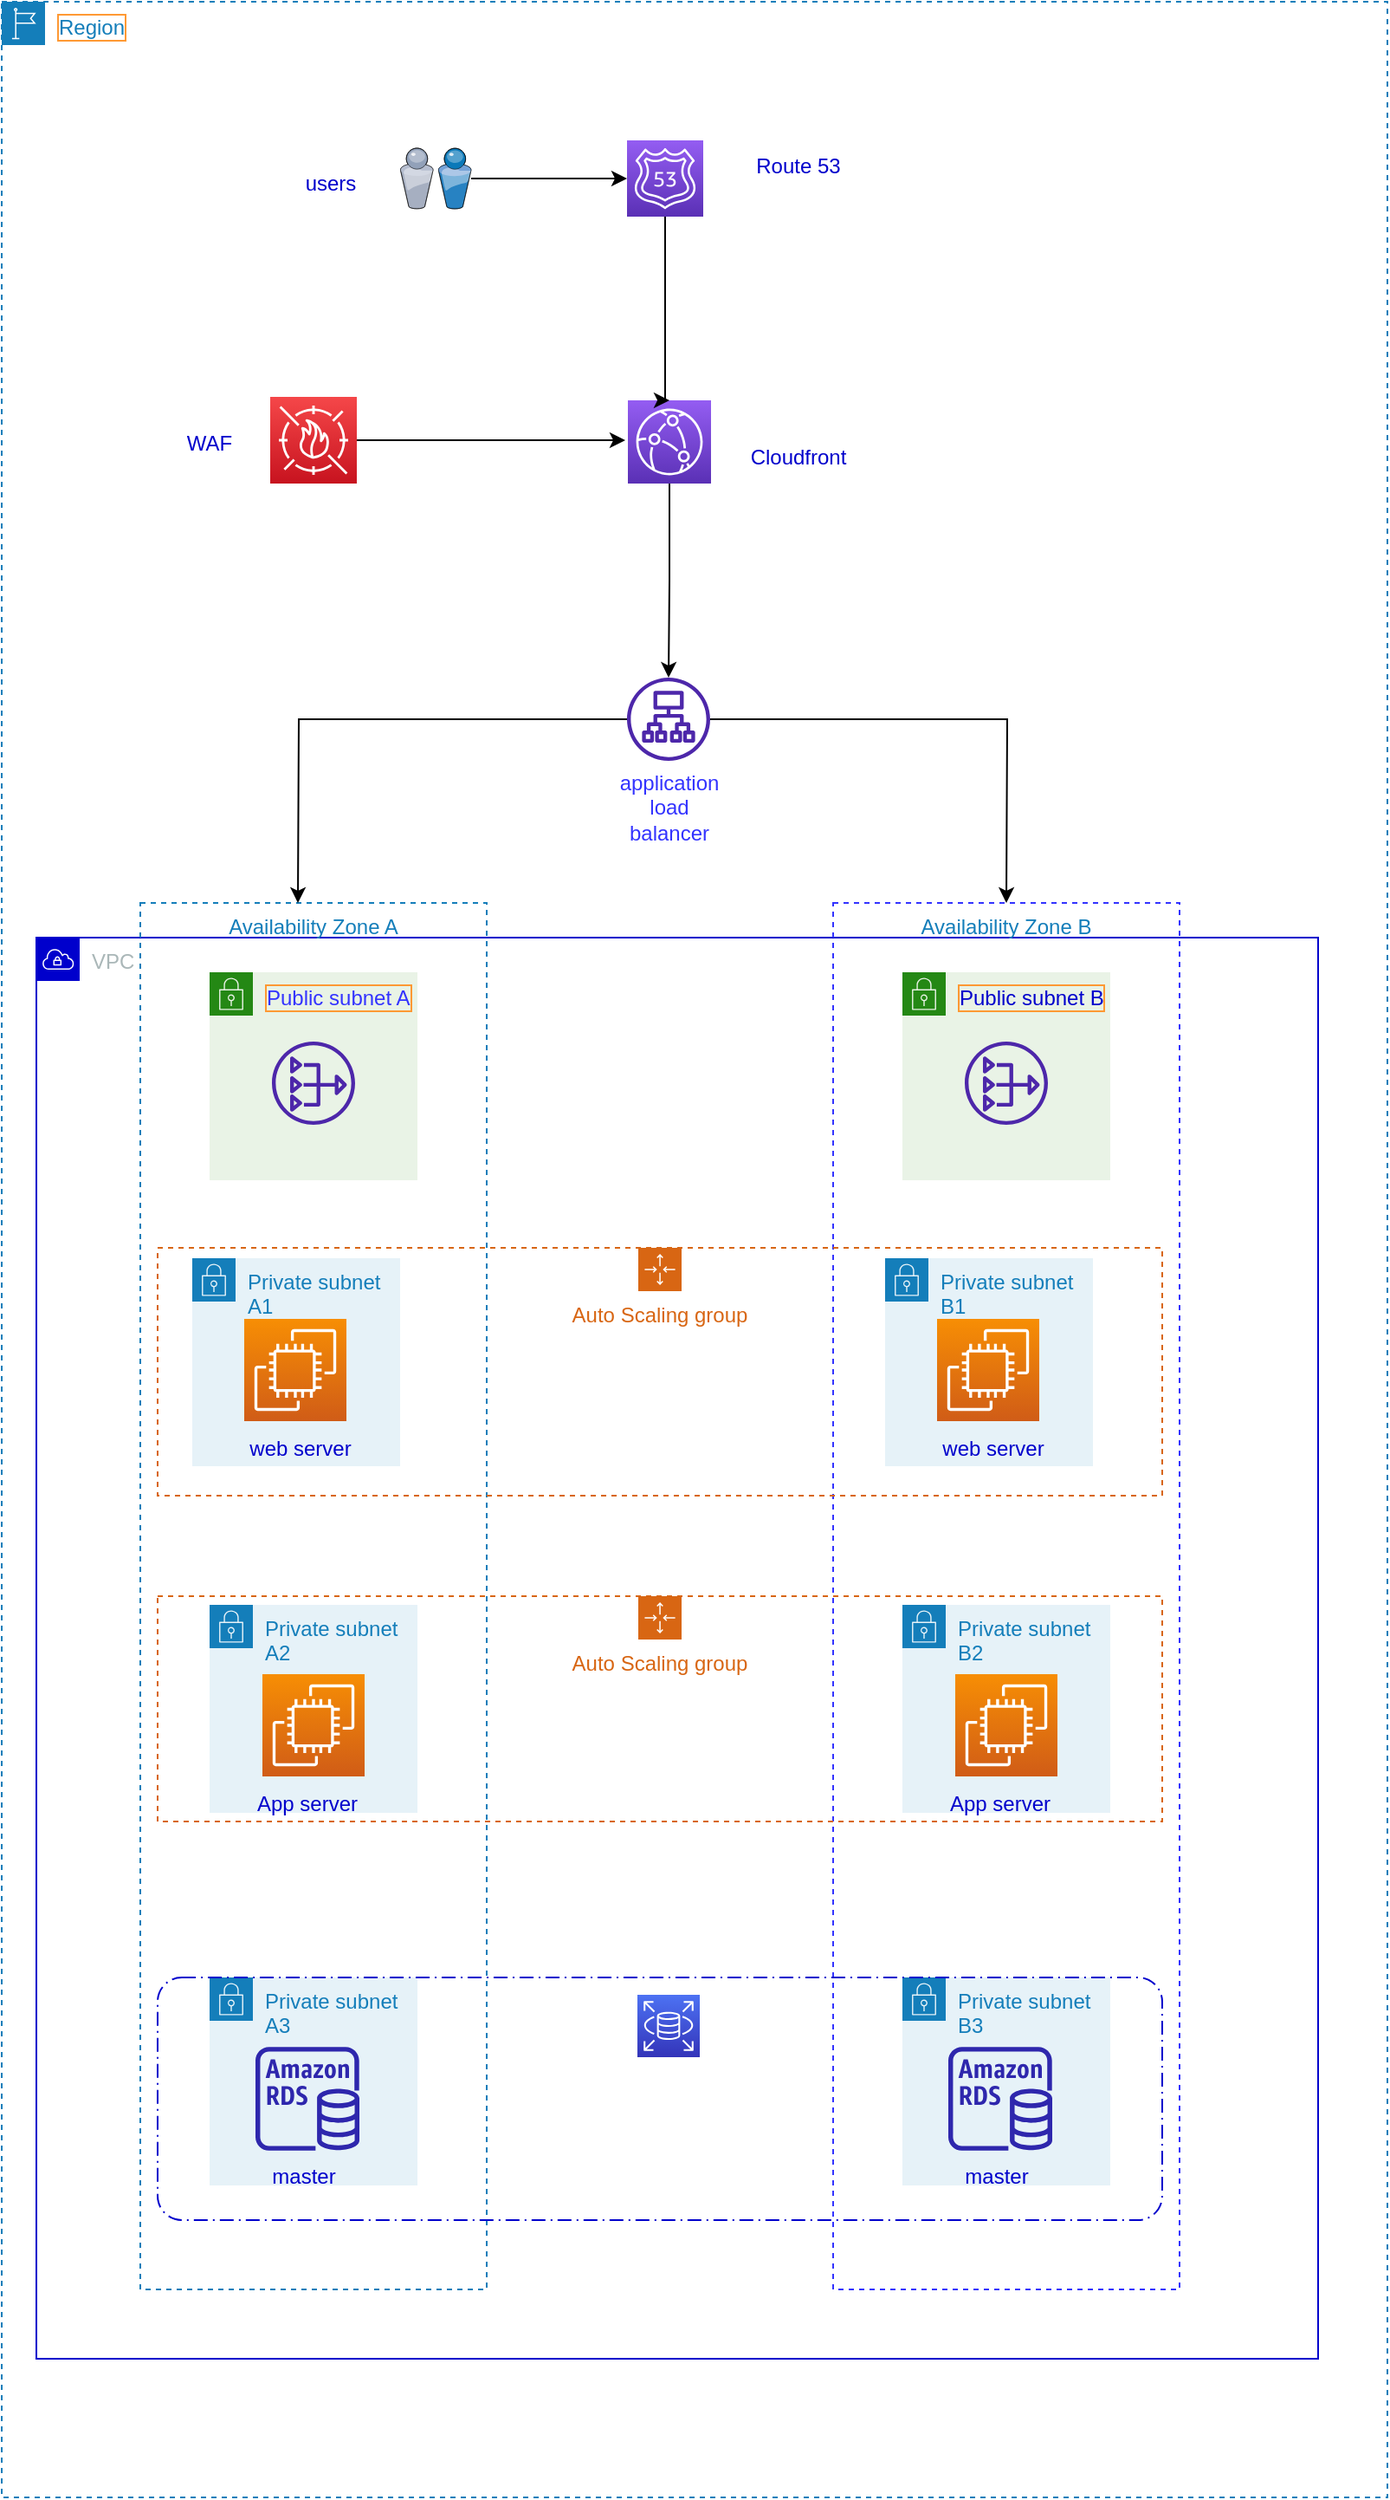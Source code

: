 <mxfile version="20.8.23" type="github">
  <diagram name="Page-1" id="se5P5048dr1RO_rwxQzP">
    <mxGraphModel dx="1192" dy="427" grid="1" gridSize="10" guides="1" tooltips="1" connect="1" arrows="1" fold="1" page="1" pageScale="1" pageWidth="850" pageHeight="1100" math="0" shadow="0">
      <root>
        <mxCell id="0" />
        <mxCell id="1" parent="0" />
        <mxCell id="IpJIwdVtqQLgT5UMToAP-4" value="VPC" style="points=[[0,0],[0.25,0],[0.5,0],[0.75,0],[1,0],[1,0.25],[1,0.5],[1,0.75],[1,1],[0.75,1],[0.5,1],[0.25,1],[0,1],[0,0.75],[0,0.5],[0,0.25]];outlineConnect=0;gradientColor=none;html=1;whiteSpace=wrap;fontSize=12;fontStyle=0;container=0;pointerEvents=0;collapsible=0;recursiveResize=0;shape=mxgraph.aws4.group;grIcon=mxgraph.aws4.group_vpc;strokeColor=#0000CC;fillColor=none;verticalAlign=top;align=left;spacingLeft=30;fontColor=#AAB7B8;dashed=0;" vertex="1" parent="1">
          <mxGeometry x="60" y="620" width="740" height="820" as="geometry" />
        </mxCell>
        <mxCell id="IpJIwdVtqQLgT5UMToAP-5" value="Private subnet A1" style="points=[[0,0],[0.25,0],[0.5,0],[0.75,0],[1,0],[1,0.25],[1,0.5],[1,0.75],[1,1],[0.75,1],[0.5,1],[0.25,1],[0,1],[0,0.75],[0,0.5],[0,0.25]];outlineConnect=0;gradientColor=none;html=1;whiteSpace=wrap;fontSize=12;fontStyle=0;container=1;pointerEvents=0;collapsible=0;recursiveResize=0;shape=mxgraph.aws4.group;grIcon=mxgraph.aws4.group_security_group;grStroke=0;strokeColor=#147EBA;fillColor=#E6F2F8;verticalAlign=top;align=left;spacingLeft=30;fontColor=#147EBA;dashed=0;" vertex="1" parent="1">
          <mxGeometry x="150" y="805" width="120" height="120" as="geometry" />
        </mxCell>
        <mxCell id="IpJIwdVtqQLgT5UMToAP-10" value="" style="sketch=0;points=[[0,0,0],[0.25,0,0],[0.5,0,0],[0.75,0,0],[1,0,0],[0,1,0],[0.25,1,0],[0.5,1,0],[0.75,1,0],[1,1,0],[0,0.25,0],[0,0.5,0],[0,0.75,0],[1,0.25,0],[1,0.5,0],[1,0.75,0]];outlineConnect=0;fontColor=#232F3E;gradientColor=#F78E04;gradientDirection=north;fillColor=#D05C17;strokeColor=#ffffff;dashed=0;verticalLabelPosition=bottom;verticalAlign=top;align=center;html=1;fontSize=12;fontStyle=0;aspect=fixed;shape=mxgraph.aws4.resourceIcon;resIcon=mxgraph.aws4.ec2;" vertex="1" parent="IpJIwdVtqQLgT5UMToAP-5">
          <mxGeometry x="30" y="35" width="59" height="59" as="geometry" />
        </mxCell>
        <mxCell id="IpJIwdVtqQLgT5UMToAP-13" value="&lt;font&gt;web server&lt;/font&gt;" style="text;strokeColor=none;align=center;fillColor=none;html=1;verticalAlign=middle;whiteSpace=wrap;rounded=0;fontColor=#0000CC;" vertex="1" parent="IpJIwdVtqQLgT5UMToAP-5">
          <mxGeometry x="30" y="105" width="65" height="10" as="geometry" />
        </mxCell>
        <mxCell id="IpJIwdVtqQLgT5UMToAP-6" value="Private subnet A2" style="points=[[0,0],[0.25,0],[0.5,0],[0.75,0],[1,0],[1,0.25],[1,0.5],[1,0.75],[1,1],[0.75,1],[0.5,1],[0.25,1],[0,1],[0,0.75],[0,0.5],[0,0.25]];outlineConnect=0;gradientColor=none;html=1;whiteSpace=wrap;fontSize=12;fontStyle=0;container=1;pointerEvents=0;collapsible=0;recursiveResize=0;shape=mxgraph.aws4.group;grIcon=mxgraph.aws4.group_security_group;grStroke=0;strokeColor=#147EBA;fillColor=#E6F2F8;verticalAlign=top;align=left;spacingLeft=30;fontColor=#147EBA;dashed=0;" vertex="1" parent="1">
          <mxGeometry x="160" y="1005" width="120" height="120" as="geometry" />
        </mxCell>
        <mxCell id="IpJIwdVtqQLgT5UMToAP-11" value="" style="sketch=0;points=[[0,0,0],[0.25,0,0],[0.5,0,0],[0.75,0,0],[1,0,0],[0,1,0],[0.25,1,0],[0.5,1,0],[0.75,1,0],[1,1,0],[0,0.25,0],[0,0.5,0],[0,0.75,0],[1,0.25,0],[1,0.5,0],[1,0.75,0]];outlineConnect=0;fontColor=#232F3E;gradientColor=#F78E04;gradientDirection=north;fillColor=#D05C17;strokeColor=#ffffff;dashed=0;verticalLabelPosition=bottom;verticalAlign=top;align=center;html=1;fontSize=12;fontStyle=0;aspect=fixed;shape=mxgraph.aws4.resourceIcon;resIcon=mxgraph.aws4.ec2;" vertex="1" parent="IpJIwdVtqQLgT5UMToAP-6">
          <mxGeometry x="30.5" y="40" width="59" height="59" as="geometry" />
        </mxCell>
        <mxCell id="IpJIwdVtqQLgT5UMToAP-12" value="" style="shape=image;html=1;verticalAlign=top;verticalLabelPosition=bottom;labelBackgroundColor=#ffffff;imageAspect=0;aspect=fixed;image=https://cdn2.iconfinder.com/data/icons/crystalproject/128x128/apps/linuxconf.png;strokeColor=#0000CC;" vertex="1" parent="IpJIwdVtqQLgT5UMToAP-6">
          <mxGeometry x="43.5" y="60" width="26" height="26" as="geometry" />
        </mxCell>
        <mxCell id="IpJIwdVtqQLgT5UMToAP-16" value="&lt;font&gt;App server&lt;/font&gt;" style="text;strokeColor=none;align=center;fillColor=none;html=1;verticalAlign=middle;whiteSpace=wrap;rounded=0;fontColor=#0000CC;" vertex="1" parent="IpJIwdVtqQLgT5UMToAP-6">
          <mxGeometry x="24" y="110" width="65" height="10" as="geometry" />
        </mxCell>
        <mxCell id="IpJIwdVtqQLgT5UMToAP-8" value="Private subnet A3" style="points=[[0,0],[0.25,0],[0.5,0],[0.75,0],[1,0],[1,0.25],[1,0.5],[1,0.75],[1,1],[0.75,1],[0.5,1],[0.25,1],[0,1],[0,0.75],[0,0.5],[0,0.25]];outlineConnect=0;gradientColor=none;html=1;whiteSpace=wrap;fontSize=12;fontStyle=0;container=1;pointerEvents=0;collapsible=0;recursiveResize=0;shape=mxgraph.aws4.group;grIcon=mxgraph.aws4.group_security_group;grStroke=0;strokeColor=#147EBA;fillColor=#E6F2F8;verticalAlign=top;align=left;spacingLeft=30;fontColor=#147EBA;dashed=0;" vertex="1" parent="1">
          <mxGeometry x="160" y="1220" width="120" height="120" as="geometry" />
        </mxCell>
        <mxCell id="IpJIwdVtqQLgT5UMToAP-9" value="" style="sketch=0;outlineConnect=0;fontColor=#232F3E;gradientColor=none;fillColor=#2E27AD;strokeColor=none;dashed=0;verticalLabelPosition=bottom;verticalAlign=top;align=center;html=1;fontSize=12;fontStyle=0;aspect=fixed;pointerEvents=1;shape=mxgraph.aws4.rds_instance;" vertex="1" parent="IpJIwdVtqQLgT5UMToAP-8">
          <mxGeometry x="26.5" y="40" width="60" height="60" as="geometry" />
        </mxCell>
        <mxCell id="IpJIwdVtqQLgT5UMToAP-18" value="master" style="text;strokeColor=none;align=center;fillColor=none;html=1;verticalAlign=middle;whiteSpace=wrap;rounded=0;fontColor=#0000CC;" vertex="1" parent="IpJIwdVtqQLgT5UMToAP-8">
          <mxGeometry x="21.5" y="110" width="65" height="10" as="geometry" />
        </mxCell>
        <mxCell id="IpJIwdVtqQLgT5UMToAP-19" value="Availability Zone A" style="fillColor=none;strokeColor=#147EBA;dashed=1;verticalAlign=top;fontStyle=0;fontColor=#147EBA;movable=1;resizable=1;rotatable=1;deletable=1;editable=1;locked=0;connectable=1;" vertex="1" parent="1">
          <mxGeometry x="120" y="600" width="200" height="800" as="geometry" />
        </mxCell>
        <mxCell id="IpJIwdVtqQLgT5UMToAP-27" value="Private subnet B1" style="points=[[0,0],[0.25,0],[0.5,0],[0.75,0],[1,0],[1,0.25],[1,0.5],[1,0.75],[1,1],[0.75,1],[0.5,1],[0.25,1],[0,1],[0,0.75],[0,0.5],[0,0.25]];outlineConnect=0;gradientColor=none;html=1;whiteSpace=wrap;fontSize=12;fontStyle=0;container=1;pointerEvents=0;collapsible=0;recursiveResize=0;shape=mxgraph.aws4.group;grIcon=mxgraph.aws4.group_security_group;grStroke=0;strokeColor=#147EBA;fillColor=#E6F2F8;verticalAlign=top;align=left;spacingLeft=30;fontColor=#147EBA;dashed=0;" vertex="1" parent="1">
          <mxGeometry x="550" y="805" width="120" height="120" as="geometry" />
        </mxCell>
        <mxCell id="IpJIwdVtqQLgT5UMToAP-28" value="" style="sketch=0;points=[[0,0,0],[0.25,0,0],[0.5,0,0],[0.75,0,0],[1,0,0],[0,1,0],[0.25,1,0],[0.5,1,0],[0.75,1,0],[1,1,0],[0,0.25,0],[0,0.5,0],[0,0.75,0],[1,0.25,0],[1,0.5,0],[1,0.75,0]];outlineConnect=0;fontColor=#232F3E;gradientColor=#F78E04;gradientDirection=north;fillColor=#D05C17;strokeColor=#ffffff;dashed=0;verticalLabelPosition=bottom;verticalAlign=top;align=center;html=1;fontSize=12;fontStyle=0;aspect=fixed;shape=mxgraph.aws4.resourceIcon;resIcon=mxgraph.aws4.ec2;" vertex="1" parent="IpJIwdVtqQLgT5UMToAP-27">
          <mxGeometry x="30" y="35" width="59" height="59" as="geometry" />
        </mxCell>
        <mxCell id="IpJIwdVtqQLgT5UMToAP-29" value="&lt;font&gt;web server&lt;/font&gt;" style="text;strokeColor=none;align=center;fillColor=none;html=1;verticalAlign=middle;whiteSpace=wrap;rounded=0;fontColor=#0000CC;" vertex="1" parent="IpJIwdVtqQLgT5UMToAP-27">
          <mxGeometry x="30" y="105" width="65" height="10" as="geometry" />
        </mxCell>
        <mxCell id="IpJIwdVtqQLgT5UMToAP-30" value="Private subnet B2" style="points=[[0,0],[0.25,0],[0.5,0],[0.75,0],[1,0],[1,0.25],[1,0.5],[1,0.75],[1,1],[0.75,1],[0.5,1],[0.25,1],[0,1],[0,0.75],[0,0.5],[0,0.25]];outlineConnect=0;gradientColor=none;html=1;whiteSpace=wrap;fontSize=12;fontStyle=0;container=1;pointerEvents=0;collapsible=0;recursiveResize=0;shape=mxgraph.aws4.group;grIcon=mxgraph.aws4.group_security_group;grStroke=0;strokeColor=#147EBA;fillColor=#E6F2F8;verticalAlign=top;align=left;spacingLeft=30;fontColor=#147EBA;dashed=0;" vertex="1" parent="1">
          <mxGeometry x="560" y="1005" width="120" height="120" as="geometry" />
        </mxCell>
        <mxCell id="IpJIwdVtqQLgT5UMToAP-31" value="" style="sketch=0;points=[[0,0,0],[0.25,0,0],[0.5,0,0],[0.75,0,0],[1,0,0],[0,1,0],[0.25,1,0],[0.5,1,0],[0.75,1,0],[1,1,0],[0,0.25,0],[0,0.5,0],[0,0.75,0],[1,0.25,0],[1,0.5,0],[1,0.75,0]];outlineConnect=0;fontColor=#232F3E;gradientColor=#F78E04;gradientDirection=north;fillColor=#D05C17;strokeColor=#ffffff;dashed=0;verticalLabelPosition=bottom;verticalAlign=top;align=center;html=1;fontSize=12;fontStyle=0;aspect=fixed;shape=mxgraph.aws4.resourceIcon;resIcon=mxgraph.aws4.ec2;" vertex="1" parent="IpJIwdVtqQLgT5UMToAP-30">
          <mxGeometry x="30.5" y="40" width="59" height="59" as="geometry" />
        </mxCell>
        <mxCell id="IpJIwdVtqQLgT5UMToAP-32" value="" style="shape=image;html=1;verticalAlign=top;verticalLabelPosition=bottom;labelBackgroundColor=#ffffff;imageAspect=0;aspect=fixed;image=https://cdn2.iconfinder.com/data/icons/crystalproject/128x128/apps/linuxconf.png;strokeColor=#0000CC;" vertex="1" parent="IpJIwdVtqQLgT5UMToAP-30">
          <mxGeometry x="43.5" y="60" width="26" height="26" as="geometry" />
        </mxCell>
        <mxCell id="IpJIwdVtqQLgT5UMToAP-33" value="&lt;font&gt;App server&lt;/font&gt;" style="text;strokeColor=none;align=center;fillColor=none;html=1;verticalAlign=middle;whiteSpace=wrap;rounded=0;fontColor=#0000CC;" vertex="1" parent="IpJIwdVtqQLgT5UMToAP-30">
          <mxGeometry x="24" y="110" width="65" height="10" as="geometry" />
        </mxCell>
        <mxCell id="IpJIwdVtqQLgT5UMToAP-34" value="Private subnet B3" style="points=[[0,0],[0.25,0],[0.5,0],[0.75,0],[1,0],[1,0.25],[1,0.5],[1,0.75],[1,1],[0.75,1],[0.5,1],[0.25,1],[0,1],[0,0.75],[0,0.5],[0,0.25]];outlineConnect=0;gradientColor=none;html=1;whiteSpace=wrap;fontSize=12;fontStyle=0;container=1;pointerEvents=0;collapsible=0;recursiveResize=0;shape=mxgraph.aws4.group;grIcon=mxgraph.aws4.group_security_group;grStroke=0;strokeColor=#147EBA;fillColor=#E6F2F8;verticalAlign=top;align=left;spacingLeft=30;fontColor=#147EBA;dashed=0;" vertex="1" parent="1">
          <mxGeometry x="560" y="1220" width="120" height="120" as="geometry" />
        </mxCell>
        <mxCell id="IpJIwdVtqQLgT5UMToAP-35" value="" style="sketch=0;outlineConnect=0;fontColor=#232F3E;gradientColor=none;fillColor=#2E27AD;strokeColor=none;dashed=0;verticalLabelPosition=bottom;verticalAlign=top;align=center;html=1;fontSize=12;fontStyle=0;aspect=fixed;pointerEvents=1;shape=mxgraph.aws4.rds_instance;" vertex="1" parent="IpJIwdVtqQLgT5UMToAP-34">
          <mxGeometry x="26.5" y="40" width="60" height="60" as="geometry" />
        </mxCell>
        <mxCell id="IpJIwdVtqQLgT5UMToAP-36" value="master" style="text;strokeColor=none;align=center;fillColor=none;html=1;verticalAlign=middle;whiteSpace=wrap;rounded=0;fontColor=#0000CC;" vertex="1" parent="IpJIwdVtqQLgT5UMToAP-34">
          <mxGeometry x="21.5" y="110" width="65" height="10" as="geometry" />
        </mxCell>
        <mxCell id="IpJIwdVtqQLgT5UMToAP-37" value="Availability Zone B" style="fillColor=none;strokeColor=#3333FF;dashed=1;verticalAlign=top;fontStyle=0;fontColor=#147EBA;movable=1;resizable=1;rotatable=1;deletable=1;editable=1;locked=0;connectable=1;" vertex="1" parent="1">
          <mxGeometry x="520" y="600" width="200" height="800" as="geometry" />
        </mxCell>
        <mxCell id="IpJIwdVtqQLgT5UMToAP-39" value="Auto Scaling group" style="points=[[0,0],[0.25,0],[0.5,0],[0.75,0],[1,0],[1,0.25],[1,0.5],[1,0.75],[1,1],[0.75,1],[0.5,1],[0.25,1],[0,1],[0,0.75],[0,0.5],[0,0.25]];outlineConnect=0;gradientColor=none;html=1;whiteSpace=wrap;fontSize=12;fontStyle=0;container=1;pointerEvents=0;collapsible=0;recursiveResize=0;shape=mxgraph.aws4.groupCenter;grIcon=mxgraph.aws4.group_auto_scaling_group;grStroke=1;strokeColor=#D86613;fillColor=none;verticalAlign=top;align=center;fontColor=#D86613;dashed=1;spacingTop=25;" vertex="1" parent="1">
          <mxGeometry x="130" y="799" width="580" height="143" as="geometry" />
        </mxCell>
        <mxCell id="IpJIwdVtqQLgT5UMToAP-43" value="" style="shape=image;html=1;verticalAlign=top;verticalLabelPosition=bottom;labelBackgroundColor=#ffffff;imageAspect=0;aspect=fixed;image=https://cdn2.iconfinder.com/data/icons/crystalproject/128x128/apps/linuxconf.png;labelBorderColor=#FF9933;strokeColor=#3333FF;strokeWidth=1;fontColor=#D86613;" vertex="1" parent="IpJIwdVtqQLgT5UMToAP-39">
          <mxGeometry x="480.5" y="60" width="20.5" height="20.5" as="geometry" />
        </mxCell>
        <mxCell id="IpJIwdVtqQLgT5UMToAP-44" value="" style="shape=image;html=1;verticalAlign=top;verticalLabelPosition=bottom;labelBackgroundColor=#ffffff;imageAspect=0;aspect=fixed;image=https://cdn2.iconfinder.com/data/icons/crystalproject/128x128/apps/linuxconf.png;labelBorderColor=#FF9933;strokeColor=#3333FF;strokeWidth=1;fontColor=#D86613;" vertex="1" parent="IpJIwdVtqQLgT5UMToAP-39">
          <mxGeometry x="80" y="60" width="23" height="23" as="geometry" />
        </mxCell>
        <mxCell id="IpJIwdVtqQLgT5UMToAP-40" value="Auto Scaling group" style="points=[[0,0],[0.25,0],[0.5,0],[0.75,0],[1,0],[1,0.25],[1,0.5],[1,0.75],[1,1],[0.75,1],[0.5,1],[0.25,1],[0,1],[0,0.75],[0,0.5],[0,0.25]];outlineConnect=0;gradientColor=none;html=1;whiteSpace=wrap;fontSize=12;fontStyle=0;container=1;pointerEvents=0;collapsible=0;recursiveResize=0;shape=mxgraph.aws4.groupCenter;grIcon=mxgraph.aws4.group_auto_scaling_group;grStroke=1;strokeColor=#D86613;fillColor=none;verticalAlign=top;align=center;fontColor=#D86613;dashed=1;spacingTop=25;" vertex="1" parent="1">
          <mxGeometry x="130" y="1000" width="580" height="130" as="geometry" />
        </mxCell>
        <mxCell id="IpJIwdVtqQLgT5UMToAP-41" value="" style="sketch=0;points=[[0,0,0],[0.25,0,0],[0.5,0,0],[0.75,0,0],[1,0,0],[0,1,0],[0.25,1,0],[0.5,1,0],[0.75,1,0],[1,1,0],[0,0.25,0],[0,0.5,0],[0,0.75,0],[1,0.25,0],[1,0.5,0],[1,0.75,0]];outlineConnect=0;fontColor=#232F3E;gradientColor=#4D72F3;gradientDirection=north;fillColor=#3334B9;strokeColor=#ffffff;dashed=0;verticalLabelPosition=bottom;verticalAlign=top;align=center;html=1;fontSize=12;fontStyle=0;aspect=fixed;shape=mxgraph.aws4.resourceIcon;resIcon=mxgraph.aws4.rds;" vertex="1" parent="1">
          <mxGeometry x="407" y="1230" width="36" height="36" as="geometry" />
        </mxCell>
        <mxCell id="IpJIwdVtqQLgT5UMToAP-42" value="" style="rounded=1;arcSize=10;dashed=1;fillColor=none;gradientColor=none;dashPattern=8 3 1 3;strokeWidth=1;strokeColor=#0000CC;fontColor=#D86613;labelBorderColor=#FF9933;" vertex="1" parent="1">
          <mxGeometry x="130" y="1220" width="580" height="140" as="geometry" />
        </mxCell>
        <mxCell id="IpJIwdVtqQLgT5UMToAP-49" style="edgeStyle=orthogonalEdgeStyle;rounded=0;orthogonalLoop=1;jettySize=auto;html=1;fontColor=#3333FF;" edge="1" parent="1" source="IpJIwdVtqQLgT5UMToAP-45">
          <mxGeometry relative="1" as="geometry">
            <mxPoint x="620" y="600" as="targetPoint" />
          </mxGeometry>
        </mxCell>
        <mxCell id="IpJIwdVtqQLgT5UMToAP-50" style="edgeStyle=orthogonalEdgeStyle;rounded=0;orthogonalLoop=1;jettySize=auto;html=1;fontColor=#3333FF;" edge="1" parent="1" source="IpJIwdVtqQLgT5UMToAP-45">
          <mxGeometry relative="1" as="geometry">
            <mxPoint x="211" y="600" as="targetPoint" />
          </mxGeometry>
        </mxCell>
        <mxCell id="IpJIwdVtqQLgT5UMToAP-45" value="" style="sketch=0;outlineConnect=0;fontColor=#232F3E;gradientColor=none;fillColor=#4D27AA;strokeColor=none;dashed=0;verticalLabelPosition=bottom;verticalAlign=top;align=center;html=1;fontSize=12;fontStyle=0;aspect=fixed;pointerEvents=1;shape=mxgraph.aws4.application_load_balancer;labelBorderColor=#FF9933;strokeWidth=1;" vertex="1" parent="1">
          <mxGeometry x="401" y="470" width="48" height="48" as="geometry" />
        </mxCell>
        <mxCell id="IpJIwdVtqQLgT5UMToAP-46" value="application load balancer" style="text;strokeColor=none;align=center;fillColor=none;html=1;verticalAlign=middle;whiteSpace=wrap;rounded=0;fontColor=#3333FF;" vertex="1" parent="1">
          <mxGeometry x="396" y="530" width="59" height="30" as="geometry" />
        </mxCell>
        <mxCell id="IpJIwdVtqQLgT5UMToAP-53" value="Public subnet A" style="points=[[0,0],[0.25,0],[0.5,0],[0.75,0],[1,0],[1,0.25],[1,0.5],[1,0.75],[1,1],[0.75,1],[0.5,1],[0.25,1],[0,1],[0,0.75],[0,0.5],[0,0.25]];outlineConnect=0;gradientColor=none;html=1;whiteSpace=wrap;fontSize=12;fontStyle=0;container=1;pointerEvents=0;collapsible=0;recursiveResize=0;shape=mxgraph.aws4.group;grIcon=mxgraph.aws4.group_security_group;grStroke=0;strokeColor=#248814;fillColor=#E9F3E6;verticalAlign=top;align=left;spacingLeft=30;fontColor=#3333FF;dashed=0;labelBorderColor=#FF9933;strokeWidth=1;" vertex="1" parent="1">
          <mxGeometry x="160" y="640" width="120" height="120" as="geometry" />
        </mxCell>
        <mxCell id="IpJIwdVtqQLgT5UMToAP-58" value="" style="sketch=0;outlineConnect=0;fontColor=#232F3E;gradientColor=none;fillColor=#4D27AA;strokeColor=none;dashed=0;verticalLabelPosition=bottom;verticalAlign=top;align=center;html=1;fontSize=12;fontStyle=0;aspect=fixed;pointerEvents=1;shape=mxgraph.aws4.nat_gateway;labelBorderColor=#FF9933;strokeWidth=1;" vertex="1" parent="IpJIwdVtqQLgT5UMToAP-53">
          <mxGeometry x="36" y="40" width="48" height="48" as="geometry" />
        </mxCell>
        <mxCell id="IpJIwdVtqQLgT5UMToAP-57" value="Public subnet B" style="points=[[0,0],[0.25,0],[0.5,0],[0.75,0],[1,0],[1,0.25],[1,0.5],[1,0.75],[1,1],[0.75,1],[0.5,1],[0.25,1],[0,1],[0,0.75],[0,0.5],[0,0.25]];outlineConnect=0;gradientColor=none;html=1;whiteSpace=wrap;fontSize=12;fontStyle=0;container=1;pointerEvents=0;collapsible=0;recursiveResize=0;shape=mxgraph.aws4.group;grIcon=mxgraph.aws4.group_security_group;grStroke=0;strokeColor=#248814;fillColor=#E9F3E6;verticalAlign=top;align=left;spacingLeft=30;fontColor=#0000CC;dashed=0;labelBorderColor=#FF9933;strokeWidth=1;" vertex="1" parent="1">
          <mxGeometry x="560" y="640" width="120" height="120" as="geometry" />
        </mxCell>
        <mxCell id="IpJIwdVtqQLgT5UMToAP-59" value="" style="sketch=0;outlineConnect=0;fontColor=#232F3E;gradientColor=none;fillColor=#4D27AA;strokeColor=none;dashed=0;verticalLabelPosition=bottom;verticalAlign=top;align=center;html=1;fontSize=12;fontStyle=0;aspect=fixed;pointerEvents=1;shape=mxgraph.aws4.nat_gateway;labelBorderColor=#FF9933;strokeWidth=1;" vertex="1" parent="IpJIwdVtqQLgT5UMToAP-57">
          <mxGeometry x="36" y="40" width="48" height="48" as="geometry" />
        </mxCell>
        <mxCell id="IpJIwdVtqQLgT5UMToAP-69" style="edgeStyle=orthogonalEdgeStyle;rounded=0;orthogonalLoop=1;jettySize=auto;html=1;exitX=0.5;exitY=1;exitDx=0;exitDy=0;exitPerimeter=0;fontColor=#0000CC;" edge="1" parent="1" source="IpJIwdVtqQLgT5UMToAP-61" target="IpJIwdVtqQLgT5UMToAP-45">
          <mxGeometry relative="1" as="geometry" />
        </mxCell>
        <mxCell id="IpJIwdVtqQLgT5UMToAP-61" value="" style="sketch=0;points=[[0,0,0],[0.25,0,0],[0.5,0,0],[0.75,0,0],[1,0,0],[0,1,0],[0.25,1,0],[0.5,1,0],[0.75,1,0],[1,1,0],[0,0.25,0],[0,0.5,0],[0,0.75,0],[1,0.25,0],[1,0.5,0],[1,0.75,0]];outlineConnect=0;fontColor=#232F3E;gradientColor=#945DF2;gradientDirection=north;fillColor=#5A30B5;strokeColor=#ffffff;dashed=0;verticalLabelPosition=bottom;verticalAlign=top;align=center;html=1;fontSize=12;fontStyle=0;aspect=fixed;shape=mxgraph.aws4.resourceIcon;resIcon=mxgraph.aws4.cloudfront;labelBorderColor=#FF9933;strokeWidth=1;" vertex="1" parent="1">
          <mxGeometry x="401.5" y="310" width="48" height="48" as="geometry" />
        </mxCell>
        <mxCell id="IpJIwdVtqQLgT5UMToAP-68" style="edgeStyle=orthogonalEdgeStyle;rounded=0;orthogonalLoop=1;jettySize=auto;html=1;fontColor=#0000CC;" edge="1" parent="1" source="IpJIwdVtqQLgT5UMToAP-62">
          <mxGeometry relative="1" as="geometry">
            <mxPoint x="400" y="333" as="targetPoint" />
          </mxGeometry>
        </mxCell>
        <mxCell id="IpJIwdVtqQLgT5UMToAP-62" value="" style="sketch=0;points=[[0,0,0],[0.25,0,0],[0.5,0,0],[0.75,0,0],[1,0,0],[0,1,0],[0.25,1,0],[0.5,1,0],[0.75,1,0],[1,1,0],[0,0.25,0],[0,0.5,0],[0,0.75,0],[1,0.25,0],[1,0.5,0],[1,0.75,0]];outlineConnect=0;fontColor=#232F3E;gradientColor=#F54749;gradientDirection=north;fillColor=#C7131F;strokeColor=#ffffff;dashed=0;verticalLabelPosition=bottom;verticalAlign=top;align=center;html=1;fontSize=12;fontStyle=0;aspect=fixed;shape=mxgraph.aws4.resourceIcon;resIcon=mxgraph.aws4.waf;labelBorderColor=#FF9933;strokeWidth=1;" vertex="1" parent="1">
          <mxGeometry x="195" y="308" width="50" height="50" as="geometry" />
        </mxCell>
        <mxCell id="IpJIwdVtqQLgT5UMToAP-71" style="edgeStyle=orthogonalEdgeStyle;rounded=0;orthogonalLoop=1;jettySize=auto;html=1;exitX=0.5;exitY=1;exitDx=0;exitDy=0;exitPerimeter=0;fontColor=#0000CC;entryX=0.5;entryY=0;entryDx=0;entryDy=0;entryPerimeter=0;" edge="1" parent="1" source="IpJIwdVtqQLgT5UMToAP-64" target="IpJIwdVtqQLgT5UMToAP-61">
          <mxGeometry relative="1" as="geometry">
            <mxPoint x="423" y="300" as="targetPoint" />
            <Array as="points">
              <mxPoint x="423" y="310" />
            </Array>
          </mxGeometry>
        </mxCell>
        <mxCell id="IpJIwdVtqQLgT5UMToAP-64" value="" style="sketch=0;points=[[0,0,0],[0.25,0,0],[0.5,0,0],[0.75,0,0],[1,0,0],[0,1,0],[0.25,1,0],[0.5,1,0],[0.75,1,0],[1,1,0],[0,0.25,0],[0,0.5,0],[0,0.75,0],[1,0.25,0],[1,0.5,0],[1,0.75,0]];outlineConnect=0;fontColor=#232F3E;gradientColor=#945DF2;gradientDirection=north;fillColor=#5A30B5;strokeColor=#ffffff;dashed=0;verticalLabelPosition=bottom;verticalAlign=top;align=center;html=1;fontSize=12;fontStyle=0;aspect=fixed;shape=mxgraph.aws4.resourceIcon;resIcon=mxgraph.aws4.route_53;labelBorderColor=#FF9933;strokeWidth=1;" vertex="1" parent="1">
          <mxGeometry x="401" y="160" width="44" height="44" as="geometry" />
        </mxCell>
        <mxCell id="IpJIwdVtqQLgT5UMToAP-72" style="edgeStyle=orthogonalEdgeStyle;rounded=0;orthogonalLoop=1;jettySize=auto;html=1;entryX=0;entryY=0.5;entryDx=0;entryDy=0;entryPerimeter=0;fontColor=#0000CC;" edge="1" parent="1" source="IpJIwdVtqQLgT5UMToAP-65" target="IpJIwdVtqQLgT5UMToAP-64">
          <mxGeometry relative="1" as="geometry" />
        </mxCell>
        <mxCell id="IpJIwdVtqQLgT5UMToAP-65" value="" style="verticalLabelPosition=bottom;sketch=0;aspect=fixed;html=1;verticalAlign=top;strokeColor=none;align=center;outlineConnect=0;shape=mxgraph.citrix.users;labelBorderColor=#FF9933;strokeWidth=1;fontColor=#0000CC;" vertex="1" parent="1">
          <mxGeometry x="270" y="164.5" width="41.05" height="35" as="geometry" />
        </mxCell>
        <mxCell id="IpJIwdVtqQLgT5UMToAP-66" value="Region" style="points=[[0,0],[0.25,0],[0.5,0],[0.75,0],[1,0],[1,0.25],[1,0.5],[1,0.75],[1,1],[0.75,1],[0.5,1],[0.25,1],[0,1],[0,0.75],[0,0.5],[0,0.25]];outlineConnect=0;gradientColor=none;html=1;whiteSpace=wrap;fontSize=12;fontStyle=0;container=1;pointerEvents=0;collapsible=0;recursiveResize=0;shape=mxgraph.aws4.group;grIcon=mxgraph.aws4.group_region;strokeColor=#147EBA;fillColor=none;verticalAlign=top;align=left;spacingLeft=30;fontColor=#147EBA;dashed=1;labelBorderColor=#FF9933;strokeWidth=1;" vertex="1" parent="1">
          <mxGeometry x="40" y="80" width="800" height="1440" as="geometry" />
        </mxCell>
        <mxCell id="IpJIwdVtqQLgT5UMToAP-74" value="Cloudfront" style="text;strokeColor=none;align=center;fillColor=none;html=1;verticalAlign=middle;whiteSpace=wrap;rounded=0;fontColor=#0000CC;" vertex="1" parent="IpJIwdVtqQLgT5UMToAP-66">
          <mxGeometry x="430" y="248" width="60" height="30" as="geometry" />
        </mxCell>
        <mxCell id="IpJIwdVtqQLgT5UMToAP-75" value="Route 53" style="text;strokeColor=none;align=center;fillColor=none;html=1;verticalAlign=middle;whiteSpace=wrap;rounded=0;fontColor=#0000CC;" vertex="1" parent="IpJIwdVtqQLgT5UMToAP-66">
          <mxGeometry x="430" y="80" width="60" height="30" as="geometry" />
        </mxCell>
        <mxCell id="IpJIwdVtqQLgT5UMToAP-76" value="WAF" style="text;strokeColor=none;align=center;fillColor=none;html=1;verticalAlign=middle;whiteSpace=wrap;rounded=0;fontColor=#0000CC;" vertex="1" parent="IpJIwdVtqQLgT5UMToAP-66">
          <mxGeometry x="90" y="240" width="60" height="30" as="geometry" />
        </mxCell>
        <mxCell id="IpJIwdVtqQLgT5UMToAP-79" value="users" style="text;strokeColor=none;align=center;fillColor=none;html=1;verticalAlign=middle;whiteSpace=wrap;rounded=0;fontColor=#0000CC;" vertex="1" parent="IpJIwdVtqQLgT5UMToAP-66">
          <mxGeometry x="160" y="90" width="60" height="30" as="geometry" />
        </mxCell>
      </root>
    </mxGraphModel>
  </diagram>
</mxfile>
